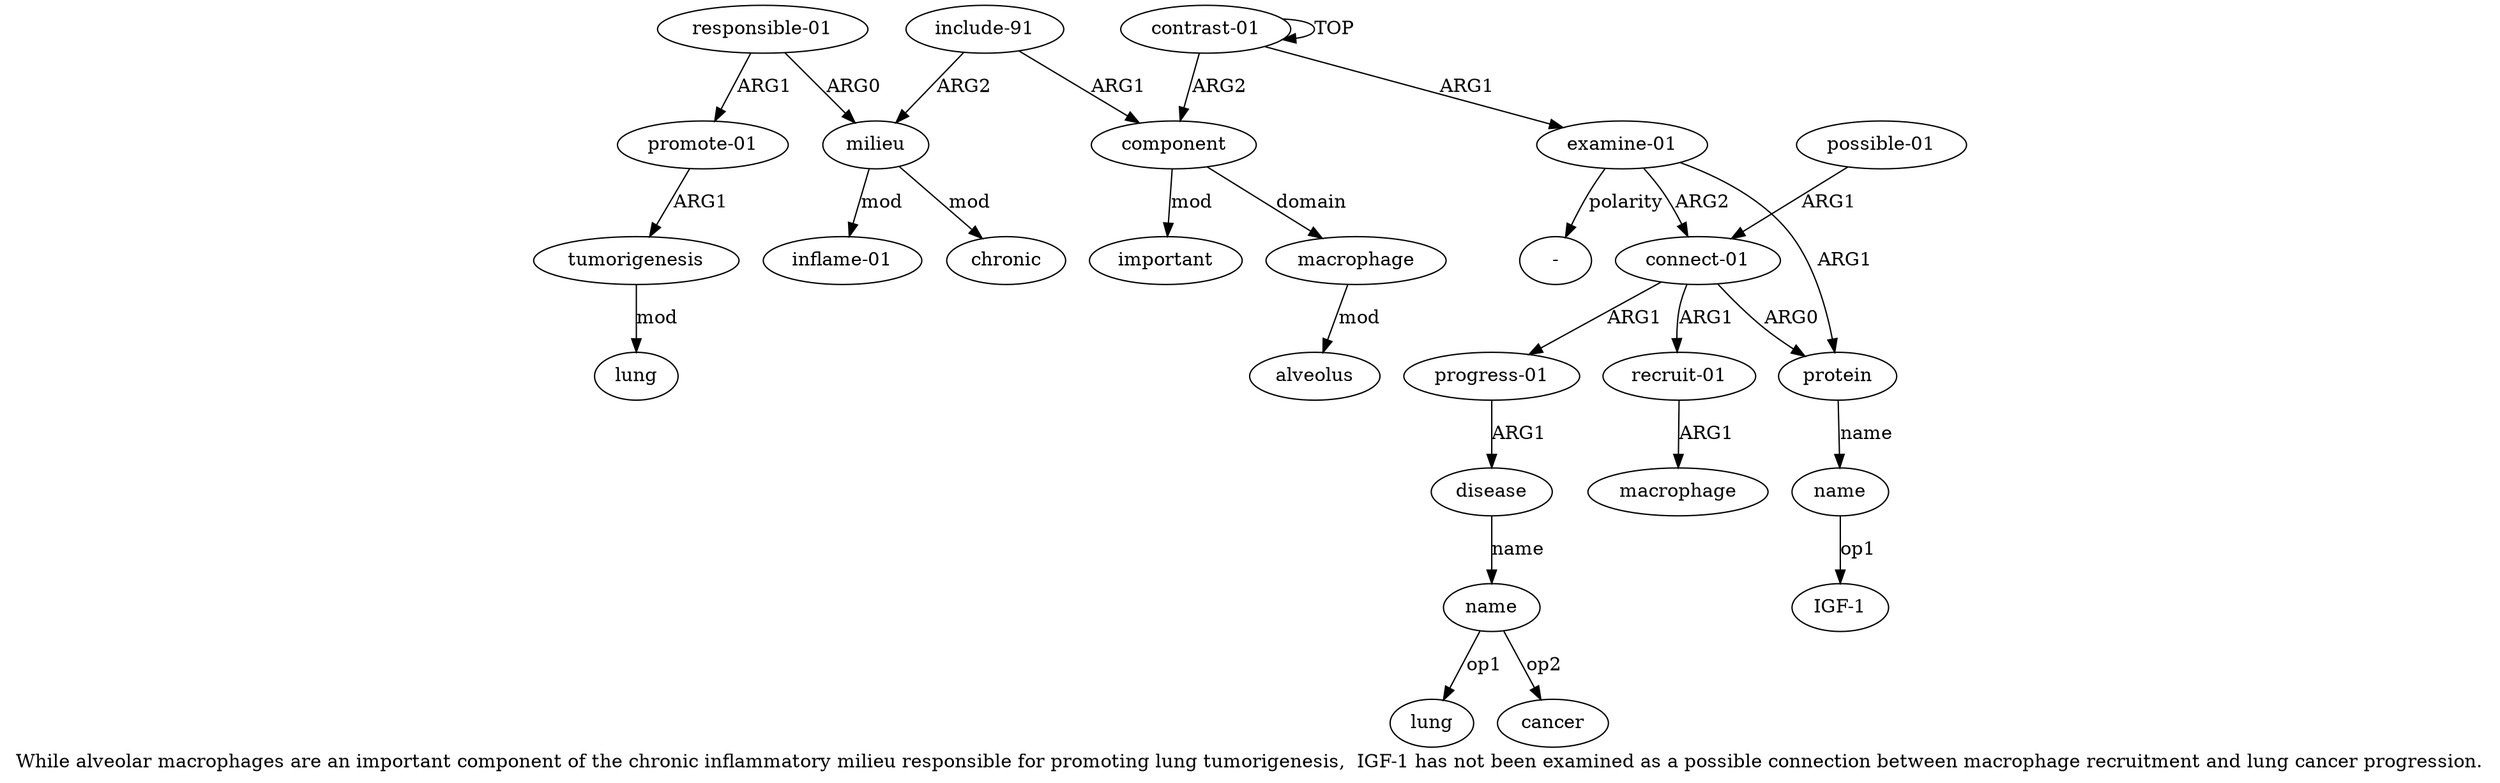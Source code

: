 digraph  {
	graph [label="While alveolar macrophages are an important component of the chronic inflammatory milieu responsible for promoting lung tumorigenesis,  \
IGF-1 has not been examined as a possible connection between macrophage recruitment and lung cancer progression."];
	node [label="\N"];
	a20	 [color=black,
		gold_ind=20,
		gold_label=lung,
		label=lung,
		test_ind=20,
		test_label=lung];
	a21	 [color=black,
		gold_ind=21,
		gold_label=macrophage,
		label=macrophage,
		test_ind=21,
		test_label=macrophage];
	a22	 [color=black,
		gold_ind=22,
		gold_label=alveolus,
		label=alveolus,
		test_ind=22,
		test_label=alveolus];
	a21 -> a22 [key=0,
	color=black,
	gold_label=mod,
	label=mod,
	test_label=mod];
"a1 -" [color=black,
	gold_ind=-1,
	gold_label="-",
	label="-",
	test_ind=-1,
	test_label="-"];
"a3 IGF-1" [color=black,
	gold_ind=-1,
	gold_label="IGF-1",
	label="IGF-1",
	test_ind=-1,
	test_label="IGF-1"];
a15 [color=black,
	gold_ind=15,
	gold_label=chronic,
	label=chronic,
	test_ind=15,
	test_label=chronic];
a14 [color=black,
	gold_ind=14,
	gold_label=milieu,
	label=milieu,
	test_ind=14,
	test_label=milieu];
a14 -> a15 [key=0,
color=black,
gold_label=mod,
label=mod,
test_label=mod];
a16 [color=black,
gold_ind=16,
gold_label="inflame-01",
label="inflame-01",
test_ind=16,
test_label="inflame-01"];
a14 -> a16 [key=0,
color=black,
gold_label=mod,
label=mod,
test_label=mod];
a17 [color=black,
gold_ind=17,
gold_label="responsible-01",
label="responsible-01",
test_ind=17,
test_label="responsible-01"];
a17 -> a14 [key=0,
color=black,
gold_label=ARG0,
label=ARG0,
test_label=ARG0];
a18 [color=black,
gold_ind=18,
gold_label="promote-01",
label="promote-01",
test_ind=18,
test_label="promote-01"];
a17 -> a18 [key=0,
color=black,
gold_label=ARG1,
label=ARG1,
test_label=ARG1];
a11 [color=black,
gold_ind=11,
gold_label=component,
label=component,
test_ind=11,
test_label=component];
a11 -> a21 [key=0,
color=black,
gold_label=domain,
label=domain,
test_label=domain];
a12 [color=black,
gold_ind=12,
gold_label=important,
label=important,
test_ind=12,
test_label=important];
a11 -> a12 [key=0,
color=black,
gold_label=mod,
label=mod,
test_label=mod];
a10 [color=black,
gold_ind=10,
gold_label="possible-01",
label="possible-01",
test_ind=10,
test_label="possible-01"];
a4 [color=black,
gold_ind=4,
gold_label="connect-01",
label="connect-01",
test_ind=4,
test_label="connect-01"];
a10 -> a4 [key=0,
color=black,
gold_label=ARG1,
label=ARG1,
test_label=ARG1];
a13 [color=black,
gold_ind=13,
gold_label="include-91",
label="include-91",
test_ind=13,
test_label="include-91"];
a13 -> a14 [key=0,
color=black,
gold_label=ARG2,
label=ARG2,
test_label=ARG2];
a13 -> a11 [key=0,
color=black,
gold_label=ARG1,
label=ARG1,
test_label=ARG1];
a19 [color=black,
gold_ind=19,
gold_label=tumorigenesis,
label=tumorigenesis,
test_ind=19,
test_label=tumorigenesis];
a19 -> a20 [key=0,
color=black,
gold_label=mod,
label=mod,
test_label=mod];
a18 -> a19 [key=0,
color=black,
gold_label=ARG1,
label=ARG1,
test_label=ARG1];
a1 [color=black,
gold_ind=1,
gold_label="examine-01",
label="examine-01",
test_ind=1,
test_label="examine-01"];
a1 -> "a1 -" [key=0,
color=black,
gold_label=polarity,
label=polarity,
test_label=polarity];
a2 [color=black,
gold_ind=2,
gold_label=protein,
label=protein,
test_ind=2,
test_label=protein];
a1 -> a2 [key=0,
color=black,
gold_label=ARG1,
label=ARG1,
test_label=ARG1];
a1 -> a4 [key=0,
color=black,
gold_label=ARG2,
label=ARG2,
test_label=ARG2];
a0 [color=black,
gold_ind=0,
gold_label="contrast-01",
label="contrast-01",
test_ind=0,
test_label="contrast-01"];
a0 -> a11 [key=0,
color=black,
gold_label=ARG2,
label=ARG2,
test_label=ARG2];
a0 -> a1 [key=0,
color=black,
gold_label=ARG1,
label=ARG1,
test_label=ARG1];
a0 -> a0 [key=0,
color=black,
gold_label=TOP,
label=TOP,
test_label=TOP];
a3 [color=black,
gold_ind=3,
gold_label=name,
label=name,
test_ind=3,
test_label=name];
a3 -> "a3 IGF-1" [key=0,
color=black,
gold_label=op1,
label=op1,
test_label=op1];
a2 -> a3 [key=0,
color=black,
gold_label=name,
label=name,
test_label=name];
a5 [color=black,
gold_ind=5,
gold_label="recruit-01",
label="recruit-01",
test_ind=5,
test_label="recruit-01"];
a6 [color=black,
gold_ind=6,
gold_label=macrophage,
label=macrophage,
test_ind=6,
test_label=macrophage];
a5 -> a6 [key=0,
color=black,
gold_label=ARG1,
label=ARG1,
test_label=ARG1];
a4 -> a2 [key=0,
color=black,
gold_label=ARG0,
label=ARG0,
test_label=ARG0];
a4 -> a5 [key=0,
color=black,
gold_label=ARG1,
label=ARG1,
test_label=ARG1];
a7 [color=black,
gold_ind=7,
gold_label="progress-01",
label="progress-01",
test_ind=7,
test_label="progress-01"];
a4 -> a7 [key=0,
color=black,
gold_label=ARG1,
label=ARG1,
test_label=ARG1];
a8 [color=black,
gold_ind=8,
gold_label=disease,
label=disease,
test_ind=8,
test_label=disease];
a7 -> a8 [key=0,
color=black,
gold_label=ARG1,
label=ARG1,
test_label=ARG1];
a9 [color=black,
gold_ind=9,
gold_label=name,
label=name,
test_ind=9,
test_label=name];
"a9 lung" [color=black,
gold_ind=-1,
gold_label=lung,
label=lung,
test_ind=-1,
test_label=lung];
a9 -> "a9 lung" [key=0,
color=black,
gold_label=op1,
label=op1,
test_label=op1];
"a9 cancer" [color=black,
gold_ind=-1,
gold_label=cancer,
label=cancer,
test_ind=-1,
test_label=cancer];
a9 -> "a9 cancer" [key=0,
color=black,
gold_label=op2,
label=op2,
test_label=op2];
a8 -> a9 [key=0,
color=black,
gold_label=name,
label=name,
test_label=name];
}
